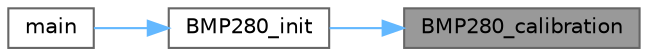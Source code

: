 digraph "BMP280_calibration"
{
 // LATEX_PDF_SIZE
  bgcolor="transparent";
  edge [fontname=Helvetica,fontsize=10,labelfontname=Helvetica,labelfontsize=10];
  node [fontname=Helvetica,fontsize=10,shape=box,height=0.2,width=0.4];
  rankdir="RL";
  Node1 [id="Node000001",label="BMP280_calibration",height=0.2,width=0.4,color="gray40", fillcolor="grey60", style="filled", fontcolor="black",tooltip="Update the calibration parameters of BMP280."];
  Node1 -> Node2 [id="edge1_Node000001_Node000002",dir="back",color="steelblue1",style="solid",tooltip=" "];
  Node2 [id="Node000002",label="BMP280_init",height=0.2,width=0.4,color="grey40", fillcolor="white", style="filled",URL="$main_8c.html#aa4bbab1f0ca72971d0db94c1287af007",tooltip="Initialize BMP280 sensor."];
  Node2 -> Node3 [id="edge2_Node000002_Node000003",dir="back",color="steelblue1",style="solid",tooltip=" "];
  Node3 [id="Node000003",label="main",height=0.2,width=0.4,color="grey40", fillcolor="white", style="filled",URL="$main_8c.html#a840291bc02cba5474a4cb46a9b9566fe",tooltip="The application entry point."];
}
